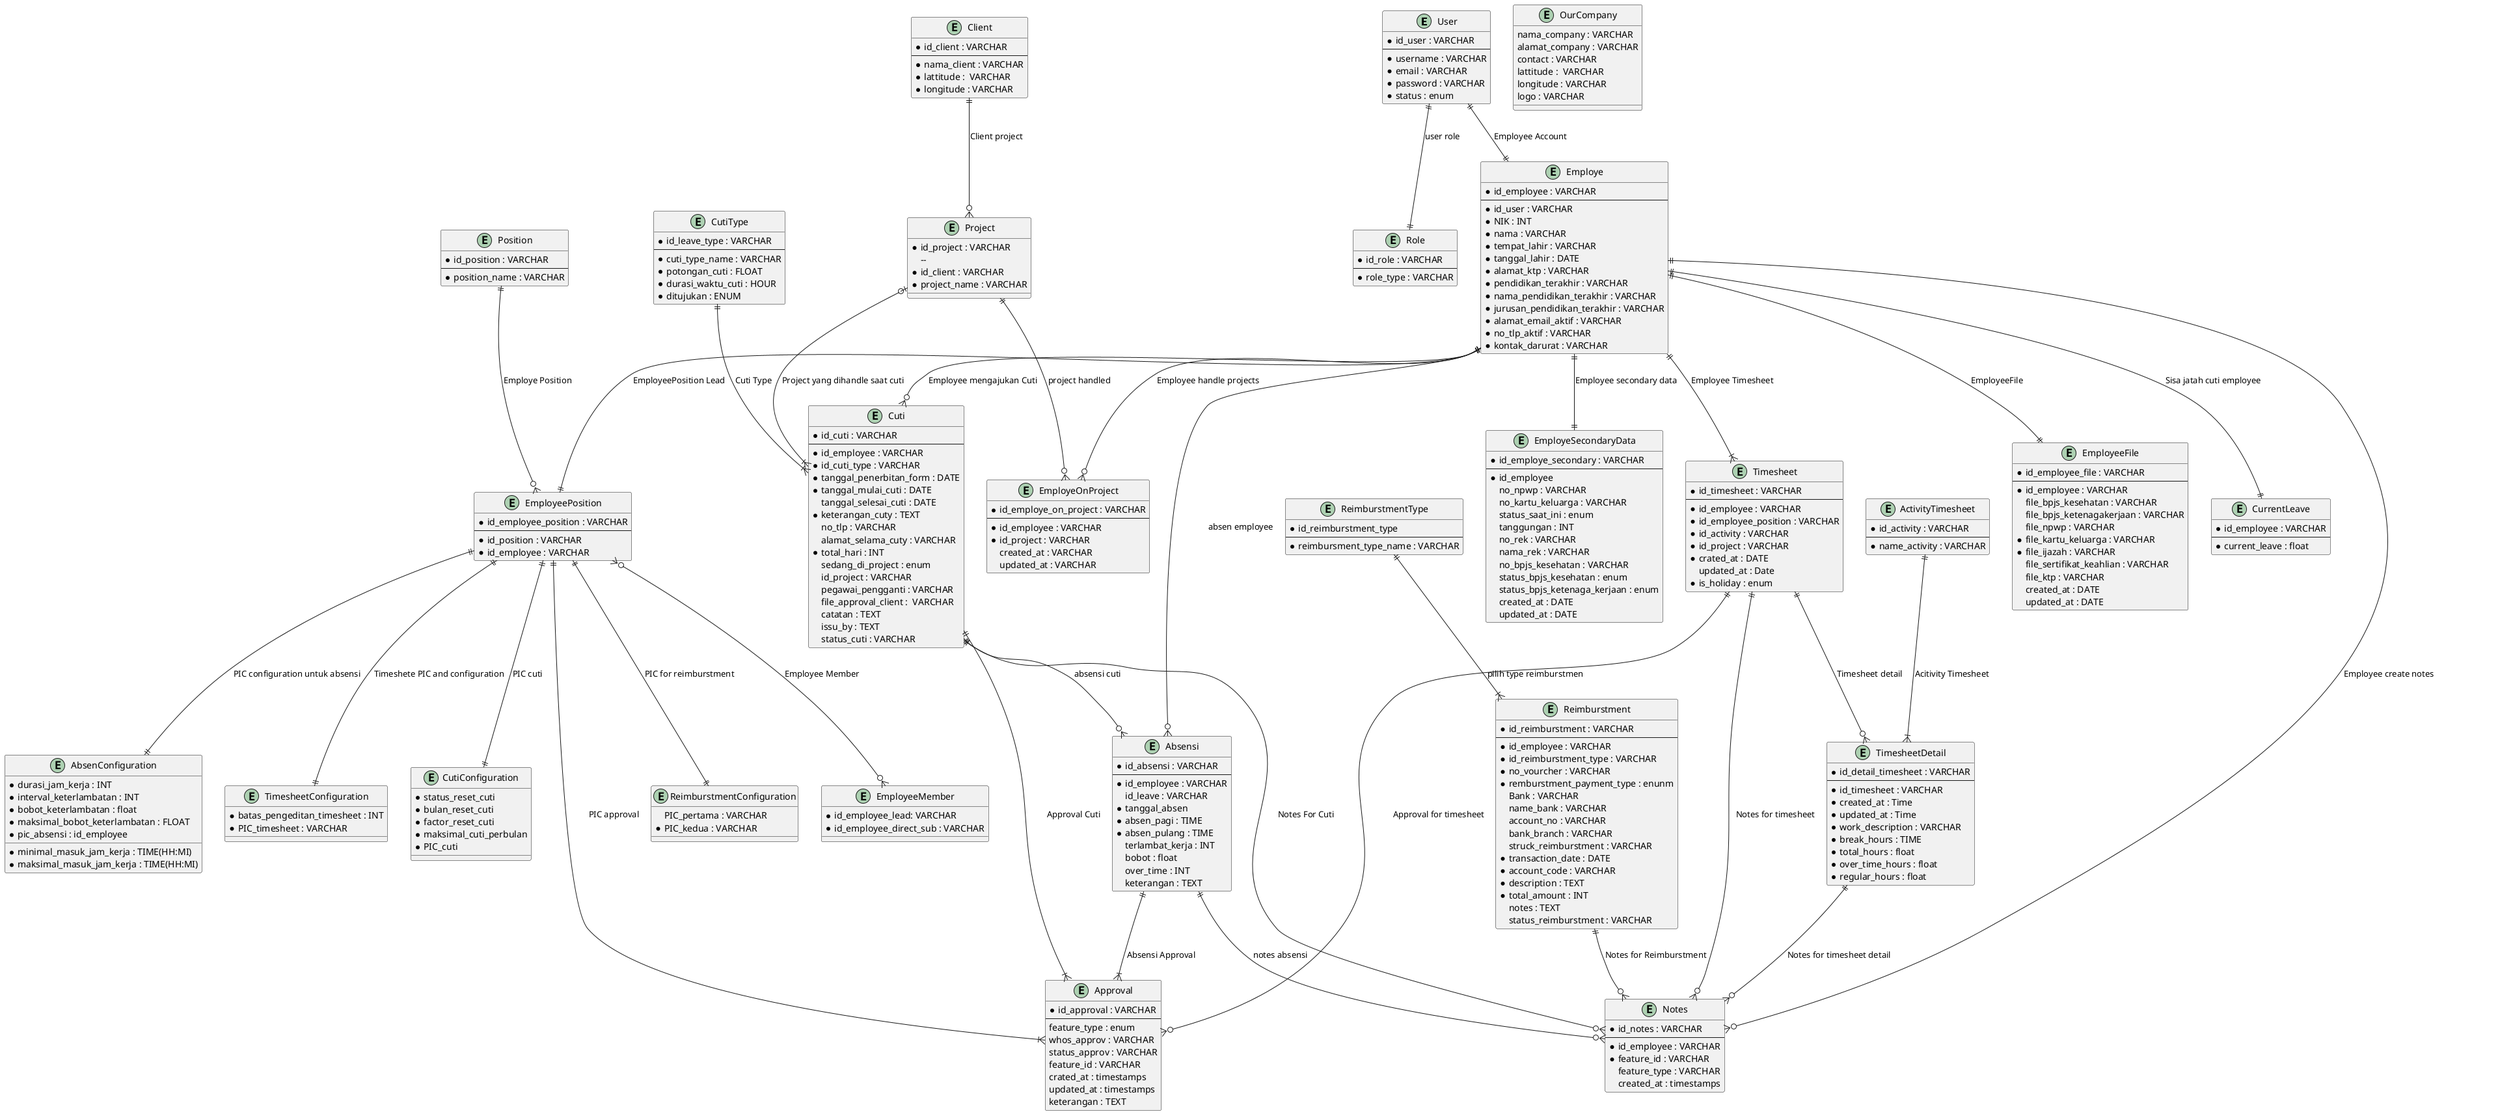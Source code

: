 @startuml ess
    entity User {
        * id_user : VARCHAR
        --
        * username : VARCHAR
        * email : VARCHAR
        * password : VARCHAR
        * status : enum
    }
    entity Role {
        * id_role : VARCHAR
        --
        * role_type : VARCHAR
    }
    entity OurCompany {
        nama_company : VARCHAR
        alamat_company : VARCHAR
        contact : VARCHAR
        lattitude :  VARCHAR
        longitude : VARCHAR
        logo : VARCHAR
    }
    entity Employe {
        * id_employee : VARCHAR
        --
        * id_user : VARCHAR
        * NIK : INT
        * nama : VARCHAR
        * tempat_lahir : VARCHAR
        * tanggal_lahir : DATE
        * alamat_ktp : VARCHAR
        * pendidikan_terakhir : VARCHAR
        * nama_pendidikan_terakhir : VARCHAR
        * jurusan_pendidikan_terakhir : VARCHAR
        * alamat_email_aktif : VARCHAR
        * no_tlp_aktif : VARCHAR
        * kontak_darurat : VARCHAR
    }
     entity EmployeSecondaryData {
        * id_employe_secondary : VARCHAR
        --
        * id_employee
        no_npwp : VARCHAR
        no_kartu_keluarga : VARCHAR
        status_saat_ini : enum
        tanggungan : INT
        no_rek : VARCHAR
        nama_rek : VARCHAR
        no_bpjs_kesehatan : VARCHAR
        status_bpjs_kesehatan : enum
        status_bpjs_ketenaga_kerjaan : enum
        created_at : DATE
        updated_at : DATE
    }
    entity EmployeeFile {
        * id_employee_file : VARCHAR
        --
        * id_employee : VARCHAR
        file_bpjs_kesehatan : VARCHAR
        file_bpjs_ketenagakerjaan : VARCHAR
        file_npwp : VARCHAR
        * file_kartu_keluarga : VARCHAR
        * file_ijazah : VARCHAR
        file_sertifikat_keahlian : VARCHAR
        file_ktp : VARCHAR
        created_at : DATE
        updated_at : DATE
    }
    entity Position {
        * id_position : VARCHAR
        --
        * position_name : VARCHAR
    }
    entity EmployeePosition{
        * id_employee_position : VARCHAR
        --
        * id_position : VARCHAR
        * id_employee : VARCHAR
    }
    entity EmployeeMember {
        * id_employee_lead: VARCHAR
        * id_employee_direct_sub : VARCHAR
    }
    entity CurrentLeave {
        * id_employee : VARCHAR
        --
        * current_leave : float
    }
    entity Client {
        * id_client : VARCHAR
        --
        * nama_client : VARCHAR
        * lattitude :  VARCHAR
        * longitude : VARCHAR
    }
    entity Project {
        * id_project : VARCHAR
        -- 
        * id_client : VARCHAR
        * project_name : VARCHAR
    }
    entity EmployeOnProject {
        * id_employe_on_project : VARCHAR
        --
        * id_employee : VARCHAR
        * id_project : VARCHAR
        created_at : VARCHAR
        updated_at : VARCHAR
    }
    entity AbsenConfiguration {
        * minimal_masuk_jam_kerja : TIME(HH:MI)
        * maksimal_masuk_jam_kerja : TIME(HH:MI)
        * durasi_jam_kerja : INT
        * interval_keterlambatan : INT
        * bobot_keterlambatan : float
        * maksimal_bobot_keterlambatan : FLOAT
        * pic_absensi : id_employee
    }
    entity Absensi {
        * id_absensi : VARCHAR
        --
        * id_employee : VARCHAR
        id_leave : VARCHAR
        * tanggal_absen
        * absen_pagi : TIME
        * absen_pulang : TIME
        terlambat_kerja : INT
        bobot : float
        over_time : INT
        keterangan : TEXT
    }
    entity Approval {
        * id_approval : VARCHAR
        --
        feature_type : enum
        whos_approv : VARCHAR
        status_approv : VARCHAR
        feature_id : VARCHAR
        crated_at : timestamps
        updated_at : timestamps
        keterangan : TEXT
    }
    entity Notes {
        * id_notes : VARCHAR
        --
        * id_employee : VARCHAR
        * feature_id : VARCHAR
        feature_type : VARCHAR
        created_at : timestamps
    }
    
    entity TimesheetConfiguration {
        * batas_pengeditan_timesheet : INT
        * PIC_timesheet : VARCHAR
    }
    entity Timesheet{
        * id_timesheet : VARCHAR
        --
        * id_employee : VARCHAR
        * id_employee_position : VARCHAR
        * id_activity : VARCHAR
        * id_project : VARCHAR
        * crated_at : DATE
        updated_at : Date
        * is_holiday : enum
    }
    entity ActivityTimesheet {
        * id_activity : VARCHAR
        --
        * name_activity : VARCHAR
    }
    entity TimesheetDetail {
        * id_detail_timesheet : VARCHAR
        --
        * id_timesheet : VARCHAR
        * created_at : Time
        * updated_at : Time
        * work_description : VARCHAR
        * break_hours : TIME
        * total_hours : float
        * over_time_hours : float
        * regular_hours : float
    }
    entity CutiConfiguration {
        * status_reset_cuti
        * bulan_reset_cuti
        * factor_reset_cuti
        * maksimal_cuti_perbulan
        * PIC_cuti
    }
    entity CutiType {
        * id_leave_type : VARCHAR
        --
        * cuti_type_name : VARCHAR
        * potongan_cuti : FLOAT
        * durasi_waktu_cuti : HOUR
        * ditujukan : ENUM
    }
    entity Cuti {
        * id_cuti : VARCHAR
        --
        * id_employee : VARCHAR
        * id_cuti_type : VARCHAR
        * tanggal_penerbitan_form : DATE
        * tanggal_mulai_cuti : DATE
        tanggal_selesai_cuti : DATE
        * keterangan_cuty : TEXT
        no_tlp : VARCHAR
         alamat_selama_cuty : VARCHAR
        * total_hari : INT
         sedang_di_project : enum
        id_project : VARCHAR
        pegawai_pengganti : VARCHAR
        file_approval_client :  VARCHAR
        catatan : TEXT
        issu_by : TEXT
        status_cuti : VARCHAR
    }

    entity ReimburstmentConfiguration {
        PIC_pertama : VARCHAR
        * PIC_kedua : VARCHAR
    }

    entity ReimburstmentType {
        * id_reimburstment_type 
        --
        * reimbursment_type_name : VARCHAR
    }

    entity Reimburstment {
        * id_reimburstment : VARCHAR
        --
        * id_employee : VARCHAR
        * id_reimburstment_type : VARCHAR
        * no_vourcher : VARCHAR
        * remburstment_payment_type : enunm
        Bank : VARCHAR
        name_bank : VARCHAR
        account_no : VARCHAR
        bank_branch : VARCHAR
        struck_reimburstment : VARCHAR
         * transaction_date : DATE
        * account_code : VARCHAR
        * description : TEXT
        * total_amount : INT
        notes : TEXT
        status_reimburstment : VARCHAR
    }

    ' entity StatusApprovReimburstment {
    '     * id_status_reimburstment : VARCHAR
    '     --
    '     * status_approv_lead : enum
    '     * date_approval_lead : DATE
    '     * approval_for_coo : enum
    '     status_approval_coo : enum
    '     date_approval_coo : DATE
    '     * status_approval_hr : enum
    '     * date_approval_hr : DATE
    '     * status_approval_finance : enum
    '     * date_approval_finance : DATE
    '     * status_receipt : enum
    '     * date_receipt : DATE
    ' }

    


User ||--|| Employe :  Employee Account
User ||--|| Role : user role
Employe ||--|| EmployeSecondaryData : Employee secondary data
Employe ||--|| EmployeeFile : EmployeeFile
Position ||--o{ EmployeePosition : Employe Position
Employe ||--|| EmployeePosition : EmployeePosition Lead
EmployeePosition }o--o{ EmployeeMember : Employee Member
Employe ||--o{ Absensi : absen employee
Client ||--o{ Project : Client project
Project ||--o{ EmployeOnProject : project handled
Employe ||-o{ EmployeOnProject : Employee handle projects
EmployeePosition ||--|{ Approval : PIC approval
EmployeePosition ||--|| AbsenConfiguration : PIC configuration untuk absensi
Absensi ||--|{ Approval : Absensi Approval
Employe ||--o{ Notes : Employee create notes
Absensi ||--o{ Notes : notes absensi
Employe ||--|| CurrentLeave : Sisa jatah cuti employee
Employe ||--o{ Cuti : Employee mengajukan Cuti
Cuti ||--o{ Absensi : absensi cuti
EmployeePosition ||--|| TimesheetConfiguration : Timeshete PIC and configuration
Timesheet ||--o{ TimesheetDetail : Timesheet detail
ActivityTimesheet ||--|{ TimesheetDetail : Acitivity Timesheet
Timesheet ||--o{ Approval : Approval for timesheet
Timesheet ||--o{ Notes : Notes for timesheet
TimesheetDetail ||--o{ Notes : Notes for timesheet detail
EmployeePosition ||--|| CutiConfiguration : PIC cuti
Employe ||--|{ Timesheet : Employee Timesheet
CutiType ||--|{ Cuti : Cuti Type
Project |o--|{ Cuti : Project yang dihandle saat cuti
Cuti ||--|{ Approval : Approval Cuti
Cuti ||--o{ Notes : Notes For Cuti
EmployeePosition ||--|| ReimburstmentConfiguration : PIC for reimburstment
ReimburstmentType ||--|{ Reimburstment : pilih type reimburstmen
Reimburstment ||--o{ Notes : Notes for Reimburstment

' Employe ||--|{ Timesheet : Employee Timesheet
' ActivityTimesheet ||--|{ TimesheetDetail : Timesheet Activity
' Project ||--|{ TimesheetDetail : Project in timesheet
' Timesheet ||--|{ TimesheetDetail : Detail Timesheet
' Employe ||--|{ Reimburstment : submit reimbursment
' Reimburstment ||--|{ StatusApprovReimburstment : Approval Reimburstment

@enduml
